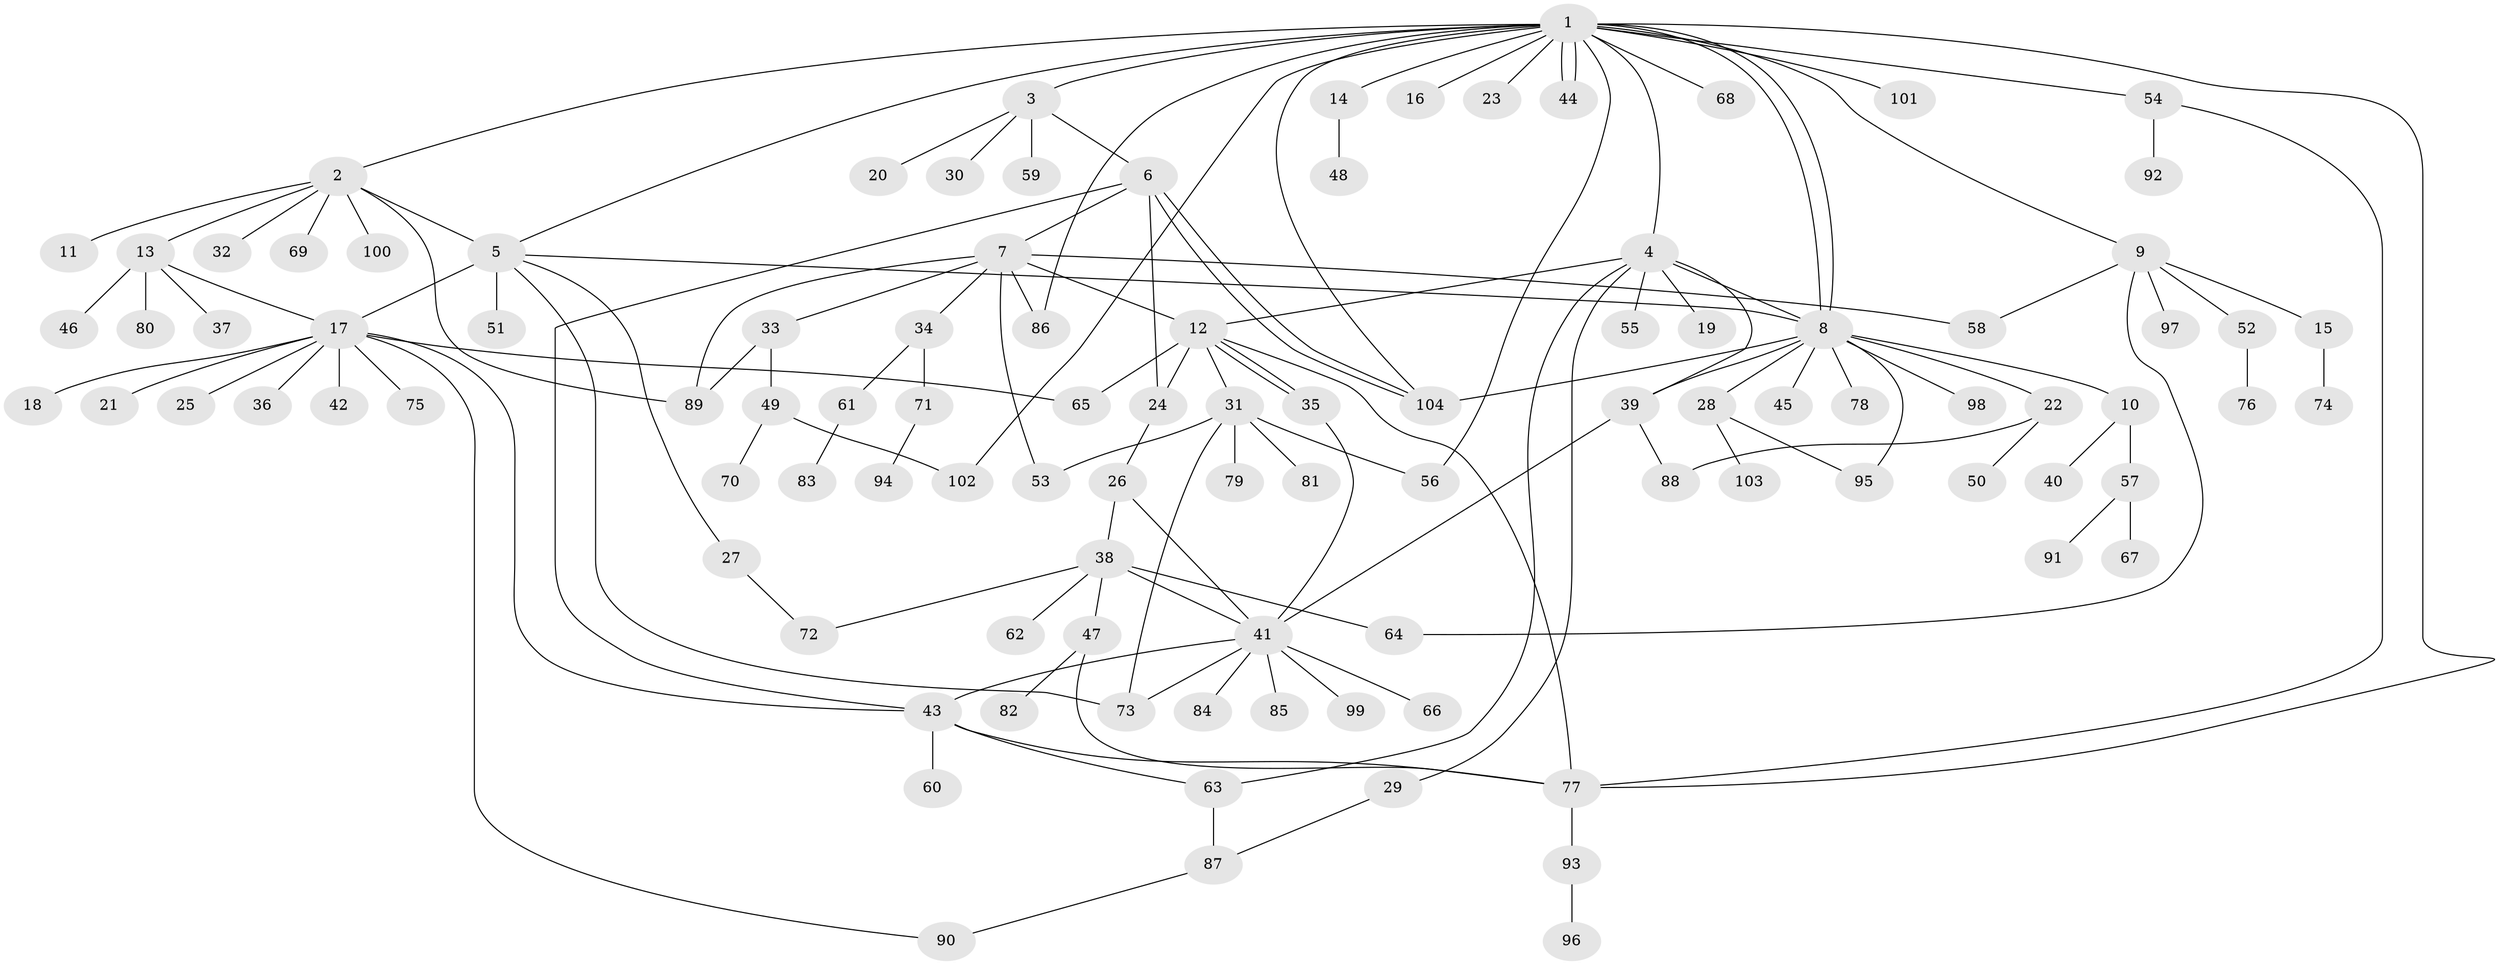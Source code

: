 // coarse degree distribution, {1: 0.7317073170731707, 12: 0.024390243902439025, 13: 0.024390243902439025, 3: 0.024390243902439025, 2: 0.12195121951219512, 5: 0.024390243902439025, 9: 0.024390243902439025, 14: 0.024390243902439025}
// Generated by graph-tools (version 1.1) at 2025/52/03/04/25 21:52:03]
// undirected, 104 vertices, 142 edges
graph export_dot {
graph [start="1"]
  node [color=gray90,style=filled];
  1;
  2;
  3;
  4;
  5;
  6;
  7;
  8;
  9;
  10;
  11;
  12;
  13;
  14;
  15;
  16;
  17;
  18;
  19;
  20;
  21;
  22;
  23;
  24;
  25;
  26;
  27;
  28;
  29;
  30;
  31;
  32;
  33;
  34;
  35;
  36;
  37;
  38;
  39;
  40;
  41;
  42;
  43;
  44;
  45;
  46;
  47;
  48;
  49;
  50;
  51;
  52;
  53;
  54;
  55;
  56;
  57;
  58;
  59;
  60;
  61;
  62;
  63;
  64;
  65;
  66;
  67;
  68;
  69;
  70;
  71;
  72;
  73;
  74;
  75;
  76;
  77;
  78;
  79;
  80;
  81;
  82;
  83;
  84;
  85;
  86;
  87;
  88;
  89;
  90;
  91;
  92;
  93;
  94;
  95;
  96;
  97;
  98;
  99;
  100;
  101;
  102;
  103;
  104;
  1 -- 2;
  1 -- 3;
  1 -- 4;
  1 -- 5;
  1 -- 8;
  1 -- 8;
  1 -- 9;
  1 -- 14;
  1 -- 16;
  1 -- 23;
  1 -- 44;
  1 -- 44;
  1 -- 54;
  1 -- 56;
  1 -- 68;
  1 -- 77;
  1 -- 86;
  1 -- 101;
  1 -- 102;
  1 -- 104;
  2 -- 5;
  2 -- 11;
  2 -- 13;
  2 -- 32;
  2 -- 69;
  2 -- 89;
  2 -- 100;
  3 -- 6;
  3 -- 20;
  3 -- 30;
  3 -- 59;
  4 -- 8;
  4 -- 12;
  4 -- 19;
  4 -- 29;
  4 -- 39;
  4 -- 55;
  4 -- 63;
  5 -- 8;
  5 -- 17;
  5 -- 27;
  5 -- 51;
  5 -- 73;
  6 -- 7;
  6 -- 24;
  6 -- 43;
  6 -- 104;
  6 -- 104;
  7 -- 12;
  7 -- 33;
  7 -- 34;
  7 -- 53;
  7 -- 58;
  7 -- 86;
  7 -- 89;
  8 -- 10;
  8 -- 22;
  8 -- 28;
  8 -- 39;
  8 -- 45;
  8 -- 78;
  8 -- 95;
  8 -- 98;
  8 -- 104;
  9 -- 15;
  9 -- 52;
  9 -- 58;
  9 -- 64;
  9 -- 97;
  10 -- 40;
  10 -- 57;
  12 -- 24;
  12 -- 31;
  12 -- 35;
  12 -- 35;
  12 -- 65;
  12 -- 77;
  13 -- 17;
  13 -- 37;
  13 -- 46;
  13 -- 80;
  14 -- 48;
  15 -- 74;
  17 -- 18;
  17 -- 21;
  17 -- 25;
  17 -- 36;
  17 -- 42;
  17 -- 43;
  17 -- 65;
  17 -- 75;
  17 -- 90;
  22 -- 50;
  22 -- 88;
  24 -- 26;
  26 -- 38;
  26 -- 41;
  27 -- 72;
  28 -- 95;
  28 -- 103;
  29 -- 87;
  31 -- 53;
  31 -- 56;
  31 -- 73;
  31 -- 79;
  31 -- 81;
  33 -- 49;
  33 -- 89;
  34 -- 61;
  34 -- 71;
  35 -- 41;
  38 -- 41;
  38 -- 47;
  38 -- 62;
  38 -- 64;
  38 -- 72;
  39 -- 41;
  39 -- 88;
  41 -- 43;
  41 -- 66;
  41 -- 73;
  41 -- 84;
  41 -- 85;
  41 -- 99;
  43 -- 60;
  43 -- 63;
  43 -- 77;
  47 -- 77;
  47 -- 82;
  49 -- 70;
  49 -- 102;
  52 -- 76;
  54 -- 77;
  54 -- 92;
  57 -- 67;
  57 -- 91;
  61 -- 83;
  63 -- 87;
  71 -- 94;
  77 -- 93;
  87 -- 90;
  93 -- 96;
}
